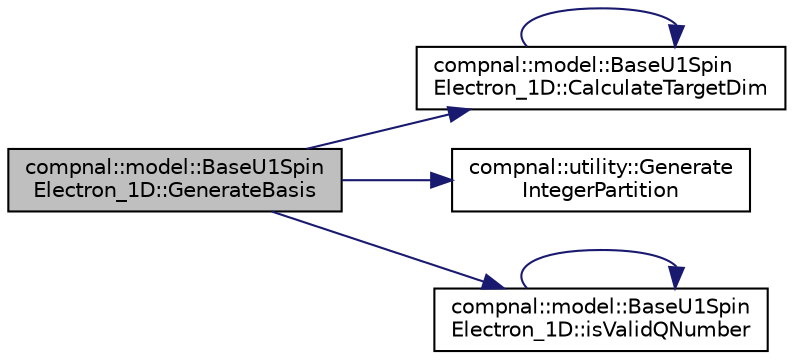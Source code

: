 digraph "compnal::model::BaseU1SpinElectron_1D::GenerateBasis"
{
 // INTERACTIVE_SVG=YES
 // LATEX_PDF_SIZE
  edge [fontname="Helvetica",fontsize="10",labelfontname="Helvetica",labelfontsize="10"];
  node [fontname="Helvetica",fontsize="10",shape=record];
  rankdir="LR";
  Node1 [label="compnal::model::BaseU1Spin\lElectron_1D::GenerateBasis",height=0.2,width=0.4,color="black", fillcolor="grey75", style="filled", fontcolor="black",tooltip="Generate bases of the target Hilbert space specified by the system size , the magnitude of the local ..."];
  Node1 -> Node2 [color="midnightblue",fontsize="10",style="solid",fontname="Helvetica"];
  Node2 [label="compnal::model::BaseU1Spin\lElectron_1D::CalculateTargetDim",height=0.2,width=0.4,color="black", fillcolor="white", style="filled",URL="$de/d75/classcompnal_1_1model_1_1_base_u1_spin_electron__1_d.html#a6c76df83eeef7e4f373b5f13ef708224",tooltip="Calculate the dimension of the target Hilbert space specified by the system size ,..."];
  Node2 -> Node2 [color="midnightblue",fontsize="10",style="solid",fontname="Helvetica"];
  Node1 -> Node3 [color="midnightblue",fontsize="10",style="solid",fontname="Helvetica"];
  Node3 [label="compnal::utility::Generate\lIntegerPartition",height=0.2,width=0.4,color="black", fillcolor="white", style="filled",URL="$d8/db7/namespacecompnal_1_1utility.html#a19f7e6247e080cfaf331019133ae80cd",tooltip="Generate partitions of a positive integer."];
  Node1 -> Node4 [color="midnightblue",fontsize="10",style="solid",fontname="Helvetica"];
  Node4 [label="compnal::model::BaseU1Spin\lElectron_1D::isValidQNumber",height=0.2,width=0.4,color="black", fillcolor="white", style="filled",URL="$de/d75/classcompnal_1_1model_1_1_base_u1_spin_electron__1_d.html#a7a6bc26a9343fa46fad1455869d78da3",tooltip="Check if there is a subspace specified by the input quantum numbers."];
  Node4 -> Node4 [color="midnightblue",fontsize="10",style="solid",fontname="Helvetica"];
}
